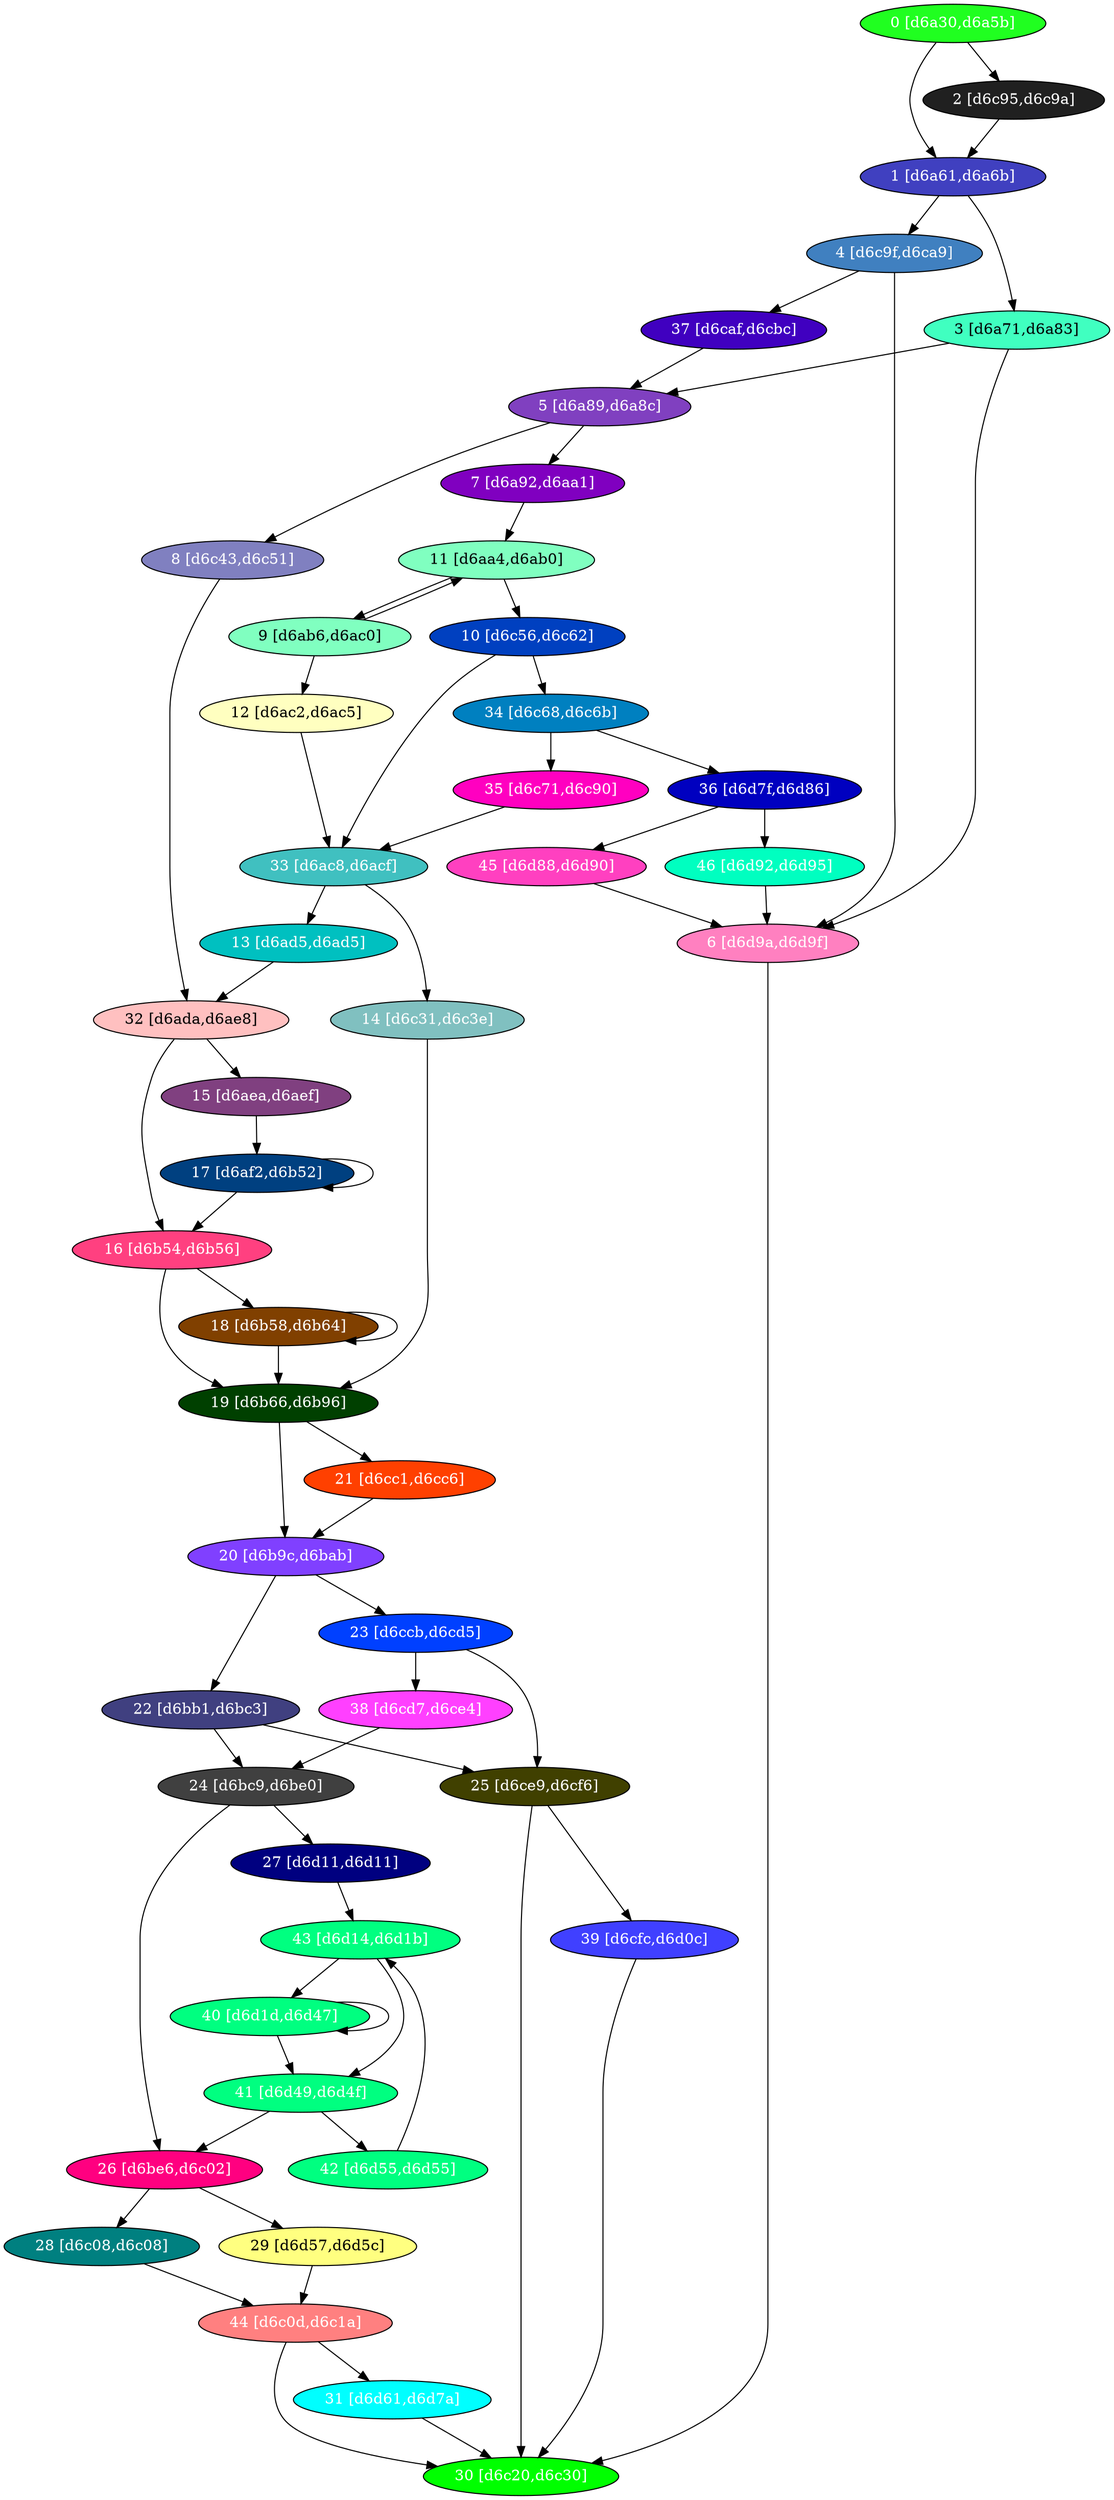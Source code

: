 diGraph libnss3{
	libnss3_0  [style=filled fillcolor="#20FF20" fontcolor="#ffffff" shape=oval label="0 [d6a30,d6a5b]"]
	libnss3_1  [style=filled fillcolor="#4040C0" fontcolor="#ffffff" shape=oval label="1 [d6a61,d6a6b]"]
	libnss3_2  [style=filled fillcolor="#202020" fontcolor="#ffffff" shape=oval label="2 [d6c95,d6c9a]"]
	libnss3_3  [style=filled fillcolor="#40FFC0" fontcolor="#000000" shape=oval label="3 [d6a71,d6a83]"]
	libnss3_4  [style=filled fillcolor="#4080C0" fontcolor="#ffffff" shape=oval label="4 [d6c9f,d6ca9]"]
	libnss3_5  [style=filled fillcolor="#8040C0" fontcolor="#ffffff" shape=oval label="5 [d6a89,d6a8c]"]
	libnss3_6  [style=filled fillcolor="#FF80C0" fontcolor="#ffffff" shape=oval label="6 [d6d9a,d6d9f]"]
	libnss3_7  [style=filled fillcolor="#8000C0" fontcolor="#ffffff" shape=oval label="7 [d6a92,d6aa1]"]
	libnss3_8  [style=filled fillcolor="#8080C0" fontcolor="#ffffff" shape=oval label="8 [d6c43,d6c51]"]
	libnss3_9  [style=filled fillcolor="#80FFC0" fontcolor="#000000" shape=oval label="9 [d6ab6,d6ac0]"]
	libnss3_a  [style=filled fillcolor="#0040C0" fontcolor="#ffffff" shape=oval label="10 [d6c56,d6c62]"]
	libnss3_b  [style=filled fillcolor="#80FFC0" fontcolor="#000000" shape=oval label="11 [d6aa4,d6ab0]"]
	libnss3_c  [style=filled fillcolor="#FFFFC0" fontcolor="#000000" shape=oval label="12 [d6ac2,d6ac5]"]
	libnss3_d  [style=filled fillcolor="#00C0C0" fontcolor="#ffffff" shape=oval label="13 [d6ad5,d6ad5]"]
	libnss3_e  [style=filled fillcolor="#80C0C0" fontcolor="#ffffff" shape=oval label="14 [d6c31,d6c3e]"]
	libnss3_f  [style=filled fillcolor="#804080" fontcolor="#ffffff" shape=oval label="15 [d6aea,d6aef]"]
	libnss3_10  [style=filled fillcolor="#FF4080" fontcolor="#ffffff" shape=oval label="16 [d6b54,d6b56]"]
	libnss3_11  [style=filled fillcolor="#004080" fontcolor="#ffffff" shape=oval label="17 [d6af2,d6b52]"]
	libnss3_12  [style=filled fillcolor="#804000" fontcolor="#ffffff" shape=oval label="18 [d6b58,d6b64]"]
	libnss3_13  [style=filled fillcolor="#004000" fontcolor="#ffffff" shape=oval label="19 [d6b66,d6b96]"]
	libnss3_14  [style=filled fillcolor="#8040FF" fontcolor="#ffffff" shape=oval label="20 [d6b9c,d6bab]"]
	libnss3_15  [style=filled fillcolor="#FF4000" fontcolor="#ffffff" shape=oval label="21 [d6cc1,d6cc6]"]
	libnss3_16  [style=filled fillcolor="#404080" fontcolor="#ffffff" shape=oval label="22 [d6bb1,d6bc3]"]
	libnss3_17  [style=filled fillcolor="#0040FF" fontcolor="#ffffff" shape=oval label="23 [d6ccb,d6cd5]"]
	libnss3_18  [style=filled fillcolor="#404040" fontcolor="#ffffff" shape=oval label="24 [d6bc9,d6be0]"]
	libnss3_19  [style=filled fillcolor="#404000" fontcolor="#ffffff" shape=oval label="25 [d6ce9,d6cf6]"]
	libnss3_1a  [style=filled fillcolor="#FF0080" fontcolor="#ffffff" shape=oval label="26 [d6be6,d6c02]"]
	libnss3_1b  [style=filled fillcolor="#000080" fontcolor="#ffffff" shape=oval label="27 [d6d11,d6d11]"]
	libnss3_1c  [style=filled fillcolor="#008080" fontcolor="#ffffff" shape=oval label="28 [d6c08,d6c08]"]
	libnss3_1d  [style=filled fillcolor="#FFFF80" fontcolor="#000000" shape=oval label="29 [d6d57,d6d5c]"]
	libnss3_1e  [style=filled fillcolor="#00FF00" fontcolor="#ffffff" shape=oval label="30 [d6c20,d6c30]"]
	libnss3_1f  [style=filled fillcolor="#00FFFF" fontcolor="#ffffff" shape=oval label="31 [d6d61,d6d7a]"]
	libnss3_20  [style=filled fillcolor="#FFC0C0" fontcolor="#000000" shape=oval label="32 [d6ada,d6ae8]"]
	libnss3_21  [style=filled fillcolor="#40C0C0" fontcolor="#ffffff" shape=oval label="33 [d6ac8,d6acf]"]
	libnss3_22  [style=filled fillcolor="#0080C0" fontcolor="#ffffff" shape=oval label="34 [d6c68,d6c6b]"]
	libnss3_23  [style=filled fillcolor="#FF00C0" fontcolor="#ffffff" shape=oval label="35 [d6c71,d6c90]"]
	libnss3_24  [style=filled fillcolor="#0000C0" fontcolor="#ffffff" shape=oval label="36 [d6d7f,d6d86]"]
	libnss3_25  [style=filled fillcolor="#4000C0" fontcolor="#ffffff" shape=oval label="37 [d6caf,d6cbc]"]
	libnss3_26  [style=filled fillcolor="#FF40FF" fontcolor="#ffffff" shape=oval label="38 [d6cd7,d6ce4]"]
	libnss3_27  [style=filled fillcolor="#4040FF" fontcolor="#ffffff" shape=oval label="39 [d6cfc,d6d0c]"]
	libnss3_28  [style=filled fillcolor="#00FF80" fontcolor="#ffffff" shape=oval label="40 [d6d1d,d6d47]"]
	libnss3_29  [style=filled fillcolor="#00FF80" fontcolor="#ffffff" shape=oval label="41 [d6d49,d6d4f]"]
	libnss3_2a  [style=filled fillcolor="#00FF80" fontcolor="#ffffff" shape=oval label="42 [d6d55,d6d55]"]
	libnss3_2b  [style=filled fillcolor="#00FF80" fontcolor="#ffffff" shape=oval label="43 [d6d14,d6d1b]"]
	libnss3_2c  [style=filled fillcolor="#FF8080" fontcolor="#ffffff" shape=oval label="44 [d6c0d,d6c1a]"]
	libnss3_2d  [style=filled fillcolor="#FF40C0" fontcolor="#ffffff" shape=oval label="45 [d6d88,d6d90]"]
	libnss3_2e  [style=filled fillcolor="#00FFC0" fontcolor="#ffffff" shape=oval label="46 [d6d92,d6d95]"]

	libnss3_0 -> libnss3_1
	libnss3_0 -> libnss3_2
	libnss3_1 -> libnss3_3
	libnss3_1 -> libnss3_4
	libnss3_2 -> libnss3_1
	libnss3_3 -> libnss3_5
	libnss3_3 -> libnss3_6
	libnss3_4 -> libnss3_6
	libnss3_4 -> libnss3_25
	libnss3_5 -> libnss3_7
	libnss3_5 -> libnss3_8
	libnss3_6 -> libnss3_1e
	libnss3_7 -> libnss3_b
	libnss3_8 -> libnss3_20
	libnss3_9 -> libnss3_b
	libnss3_9 -> libnss3_c
	libnss3_a -> libnss3_21
	libnss3_a -> libnss3_22
	libnss3_b -> libnss3_9
	libnss3_b -> libnss3_a
	libnss3_c -> libnss3_21
	libnss3_d -> libnss3_20
	libnss3_e -> libnss3_13
	libnss3_f -> libnss3_11
	libnss3_10 -> libnss3_12
	libnss3_10 -> libnss3_13
	libnss3_11 -> libnss3_10
	libnss3_11 -> libnss3_11
	libnss3_12 -> libnss3_12
	libnss3_12 -> libnss3_13
	libnss3_13 -> libnss3_14
	libnss3_13 -> libnss3_15
	libnss3_14 -> libnss3_16
	libnss3_14 -> libnss3_17
	libnss3_15 -> libnss3_14
	libnss3_16 -> libnss3_18
	libnss3_16 -> libnss3_19
	libnss3_17 -> libnss3_19
	libnss3_17 -> libnss3_26
	libnss3_18 -> libnss3_1a
	libnss3_18 -> libnss3_1b
	libnss3_19 -> libnss3_1e
	libnss3_19 -> libnss3_27
	libnss3_1a -> libnss3_1c
	libnss3_1a -> libnss3_1d
	libnss3_1b -> libnss3_2b
	libnss3_1c -> libnss3_2c
	libnss3_1d -> libnss3_2c
	libnss3_1f -> libnss3_1e
	libnss3_20 -> libnss3_f
	libnss3_20 -> libnss3_10
	libnss3_21 -> libnss3_d
	libnss3_21 -> libnss3_e
	libnss3_22 -> libnss3_23
	libnss3_22 -> libnss3_24
	libnss3_23 -> libnss3_21
	libnss3_24 -> libnss3_2d
	libnss3_24 -> libnss3_2e
	libnss3_25 -> libnss3_5
	libnss3_26 -> libnss3_18
	libnss3_27 -> libnss3_1e
	libnss3_28 -> libnss3_28
	libnss3_28 -> libnss3_29
	libnss3_29 -> libnss3_1a
	libnss3_29 -> libnss3_2a
	libnss3_2a -> libnss3_2b
	libnss3_2b -> libnss3_28
	libnss3_2b -> libnss3_29
	libnss3_2c -> libnss3_1e
	libnss3_2c -> libnss3_1f
	libnss3_2d -> libnss3_6
	libnss3_2e -> libnss3_6
}
